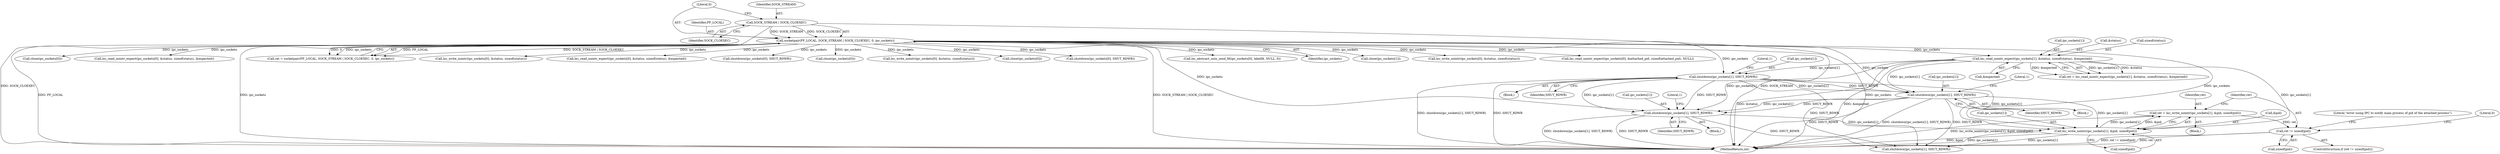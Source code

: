 digraph "0_lxc_81f466d05f2a89cb4f122ef7f593ff3f279b165c_1@API" {
"1000763" [label="(Call,ret = lxc_write_nointr(ipc_sockets[1], &pid, sizeof(pid)))"];
"1000765" [label="(Call,lxc_write_nointr(ipc_sockets[1], &pid, sizeof(pid)))"];
"1000285" [label="(Call,socketpair(PF_LOCAL, SOCK_STREAM | SOCK_CLOEXEC, 0, ipc_sockets))"];
"1000287" [label="(Call,SOCK_STREAM | SOCK_CLOEXEC)"];
"1000653" [label="(Call,lxc_read_nointr_expect(ipc_sockets[1], &status, sizeof(status), &expected))"];
"1000755" [label="(Call,shutdown(ipc_sockets[1], SHUT_RDWR))"];
"1000705" [label="(Call,shutdown(ipc_sockets[1], SHUT_RDWR))"];
"1000670" [label="(Call,shutdown(ipc_sockets[1], SHUT_RDWR))"];
"1000774" [label="(Call,ret != sizeof(pid))"];
"1000601" [label="(Call,close(ipc_sockets[0]))"];
"1000517" [label="(Call,lxc_read_nointr_expect(ipc_sockets[0], &status, sizeof(status), &expected))"];
"1000764" [label="(Identifier,ret)"];
"1000670" [label="(Call,shutdown(ipc_sockets[1], SHUT_RDWR))"];
"1000781" [label="(Call,shutdown(ipc_sockets[1], SHUT_RDWR))"];
"1000289" [label="(Identifier,SOCK_CLOEXEC)"];
"1000661" [label="(Call,&expected)"];
"1000759" [label="(Identifier,SHUT_RDWR)"];
"1000771" [label="(Call,sizeof(pid))"];
"1000651" [label="(Call,ret = lxc_read_nointr_expect(ipc_sockets[1], &status, sizeof(status), &expected))"];
"1000283" [label="(Call,ret = socketpair(PF_LOCAL, SOCK_STREAM | SOCK_CLOEXEC, 0, ipc_sockets))"];
"1000706" [label="(Call,ipc_sockets[1])"];
"1000285" [label="(Call,socketpair(PF_LOCAL, SOCK_STREAM | SOCK_CLOEXEC, 0, ipc_sockets))"];
"1000653" [label="(Call,lxc_read_nointr_expect(ipc_sockets[1], &status, sizeof(status), &expected))"];
"1000377" [label="(Call,lxc_write_nointr(ipc_sockets[0], &status, sizeof(status)))"];
"1000467" [label="(Call,lxc_read_nointr_expect(ipc_sockets[0], &status, sizeof(status), &expected))"];
"1000773" [label="(ControlStructure,if (ret != sizeof(pid)))"];
"1000774" [label="(Call,ret != sizeof(pid))"];
"1000667" [label="(Block,)"];
"1000596" [label="(Call,shutdown(ipc_sockets[0], SHUT_RDWR))"];
"1000702" [label="(Block,)"];
"1000677" [label="(Literal,1)"];
"1000712" [label="(Literal,1)"];
"1000756" [label="(Call,ipc_sockets[1])"];
"1000769" [label="(Call,&pid)"];
"1000640" [label="(Call,close(ipc_sockets[0]))"];
"1000763" [label="(Call,ret = lxc_write_nointr(ipc_sockets[1], &pid, sizeof(pid)))"];
"1000659" [label="(Call,sizeof(status))"];
"1000446" [label="(Call,lxc_write_nointr(ipc_sockets[0], &status, sizeof(status)))"];
"1000790" [label="(Literal,0)"];
"1000625" [label="(Call,close(ipc_sockets[0]))"];
"1000752" [label="(Block,)"];
"1000674" [label="(Identifier,SHUT_RDWR)"];
"1000780" [label="(Literal,\"error using IPC to notify main process of pid of the attached process\")"];
"1000620" [label="(Call,shutdown(ipc_sockets[0], SHUT_RDWR))"];
"1000654" [label="(Call,ipc_sockets[1])"];
"1000775" [label="(Identifier,ret)"];
"1000139" [label="(Block,)"];
"1000791" [label="(MethodReturn,int)"];
"1000290" [label="(Literal,0)"];
"1000671" [label="(Call,ipc_sockets[1])"];
"1000705" [label="(Call,shutdown(ipc_sockets[1], SHUT_RDWR))"];
"1000287" [label="(Call,SOCK_STREAM | SOCK_CLOEXEC)"];
"1000288" [label="(Identifier,SOCK_STREAM)"];
"1000776" [label="(Call,sizeof(pid))"];
"1000709" [label="(Identifier,SHUT_RDWR)"];
"1000657" [label="(Call,&status)"];
"1000579" [label="(Call,lxc_abstract_unix_send_fd(ipc_sockets[0], labelfd, NULL, 0))"];
"1000286" [label="(Identifier,PF_LOCAL)"];
"1000291" [label="(Identifier,ipc_sockets)"];
"1000765" [label="(Call,lxc_write_nointr(ipc_sockets[1], &pid, sizeof(pid)))"];
"1000335" [label="(Call,close(ipc_sockets[1]))"];
"1000755" [label="(Call,shutdown(ipc_sockets[1], SHUT_RDWR))"];
"1000494" [label="(Call,lxc_write_nointr(ipc_sockets[0], &status, sizeof(status)))"];
"1000766" [label="(Call,ipc_sockets[1])"];
"1000395" [label="(Call,lxc_read_nointr_expect(ipc_sockets[0], &attached_pid, sizeof(attached_pid), NULL))"];
"1000762" [label="(Literal,1)"];
"1000763" -> "1000139"  [label="AST: "];
"1000763" -> "1000765"  [label="CFG: "];
"1000764" -> "1000763"  [label="AST: "];
"1000765" -> "1000763"  [label="AST: "];
"1000775" -> "1000763"  [label="CFG: "];
"1000763" -> "1000791"  [label="DDG: lxc_write_nointr(ipc_sockets[1], &pid, sizeof(pid))"];
"1000765" -> "1000763"  [label="DDG: ipc_sockets[1]"];
"1000765" -> "1000763"  [label="DDG: &pid"];
"1000763" -> "1000774"  [label="DDG: ret"];
"1000765" -> "1000771"  [label="CFG: "];
"1000766" -> "1000765"  [label="AST: "];
"1000769" -> "1000765"  [label="AST: "];
"1000771" -> "1000765"  [label="AST: "];
"1000765" -> "1000791"  [label="DDG: &pid"];
"1000765" -> "1000791"  [label="DDG: ipc_sockets[1]"];
"1000285" -> "1000765"  [label="DDG: ipc_sockets"];
"1000653" -> "1000765"  [label="DDG: ipc_sockets[1]"];
"1000755" -> "1000765"  [label="DDG: ipc_sockets[1]"];
"1000705" -> "1000765"  [label="DDG: ipc_sockets[1]"];
"1000670" -> "1000765"  [label="DDG: ipc_sockets[1]"];
"1000765" -> "1000781"  [label="DDG: ipc_sockets[1]"];
"1000285" -> "1000283"  [label="AST: "];
"1000285" -> "1000291"  [label="CFG: "];
"1000286" -> "1000285"  [label="AST: "];
"1000287" -> "1000285"  [label="AST: "];
"1000290" -> "1000285"  [label="AST: "];
"1000291" -> "1000285"  [label="AST: "];
"1000283" -> "1000285"  [label="CFG: "];
"1000285" -> "1000791"  [label="DDG: PF_LOCAL"];
"1000285" -> "1000791"  [label="DDG: ipc_sockets"];
"1000285" -> "1000791"  [label="DDG: SOCK_STREAM | SOCK_CLOEXEC"];
"1000285" -> "1000283"  [label="DDG: PF_LOCAL"];
"1000285" -> "1000283"  [label="DDG: SOCK_STREAM | SOCK_CLOEXEC"];
"1000285" -> "1000283"  [label="DDG: 0"];
"1000285" -> "1000283"  [label="DDG: ipc_sockets"];
"1000287" -> "1000285"  [label="DDG: SOCK_STREAM"];
"1000287" -> "1000285"  [label="DDG: SOCK_CLOEXEC"];
"1000285" -> "1000335"  [label="DDG: ipc_sockets"];
"1000285" -> "1000377"  [label="DDG: ipc_sockets"];
"1000285" -> "1000395"  [label="DDG: ipc_sockets"];
"1000285" -> "1000446"  [label="DDG: ipc_sockets"];
"1000285" -> "1000467"  [label="DDG: ipc_sockets"];
"1000285" -> "1000494"  [label="DDG: ipc_sockets"];
"1000285" -> "1000517"  [label="DDG: ipc_sockets"];
"1000285" -> "1000579"  [label="DDG: ipc_sockets"];
"1000285" -> "1000596"  [label="DDG: ipc_sockets"];
"1000285" -> "1000601"  [label="DDG: ipc_sockets"];
"1000285" -> "1000620"  [label="DDG: ipc_sockets"];
"1000285" -> "1000625"  [label="DDG: ipc_sockets"];
"1000285" -> "1000640"  [label="DDG: ipc_sockets"];
"1000285" -> "1000653"  [label="DDG: ipc_sockets"];
"1000285" -> "1000670"  [label="DDG: ipc_sockets"];
"1000285" -> "1000705"  [label="DDG: ipc_sockets"];
"1000285" -> "1000755"  [label="DDG: ipc_sockets"];
"1000285" -> "1000781"  [label="DDG: ipc_sockets"];
"1000287" -> "1000289"  [label="CFG: "];
"1000288" -> "1000287"  [label="AST: "];
"1000289" -> "1000287"  [label="AST: "];
"1000290" -> "1000287"  [label="CFG: "];
"1000287" -> "1000791"  [label="DDG: SOCK_CLOEXEC"];
"1000287" -> "1000791"  [label="DDG: SOCK_STREAM"];
"1000653" -> "1000651"  [label="AST: "];
"1000653" -> "1000661"  [label="CFG: "];
"1000654" -> "1000653"  [label="AST: "];
"1000657" -> "1000653"  [label="AST: "];
"1000659" -> "1000653"  [label="AST: "];
"1000661" -> "1000653"  [label="AST: "];
"1000651" -> "1000653"  [label="CFG: "];
"1000653" -> "1000791"  [label="DDG: &expected"];
"1000653" -> "1000791"  [label="DDG: &status"];
"1000653" -> "1000651"  [label="DDG: ipc_sockets[1]"];
"1000653" -> "1000651"  [label="DDG: &status"];
"1000653" -> "1000651"  [label="DDG: &expected"];
"1000653" -> "1000670"  [label="DDG: ipc_sockets[1]"];
"1000653" -> "1000705"  [label="DDG: ipc_sockets[1]"];
"1000653" -> "1000755"  [label="DDG: ipc_sockets[1]"];
"1000755" -> "1000752"  [label="AST: "];
"1000755" -> "1000759"  [label="CFG: "];
"1000756" -> "1000755"  [label="AST: "];
"1000759" -> "1000755"  [label="AST: "];
"1000762" -> "1000755"  [label="CFG: "];
"1000755" -> "1000791"  [label="DDG: shutdown(ipc_sockets[1], SHUT_RDWR)"];
"1000755" -> "1000791"  [label="DDG: SHUT_RDWR"];
"1000705" -> "1000755"  [label="DDG: ipc_sockets[1]"];
"1000705" -> "1000755"  [label="DDG: SHUT_RDWR"];
"1000670" -> "1000755"  [label="DDG: ipc_sockets[1]"];
"1000670" -> "1000755"  [label="DDG: SHUT_RDWR"];
"1000755" -> "1000781"  [label="DDG: SHUT_RDWR"];
"1000705" -> "1000702"  [label="AST: "];
"1000705" -> "1000709"  [label="CFG: "];
"1000706" -> "1000705"  [label="AST: "];
"1000709" -> "1000705"  [label="AST: "];
"1000712" -> "1000705"  [label="CFG: "];
"1000705" -> "1000791"  [label="DDG: SHUT_RDWR"];
"1000705" -> "1000791"  [label="DDG: shutdown(ipc_sockets[1], SHUT_RDWR)"];
"1000670" -> "1000705"  [label="DDG: ipc_sockets[1]"];
"1000670" -> "1000705"  [label="DDG: SHUT_RDWR"];
"1000705" -> "1000781"  [label="DDG: SHUT_RDWR"];
"1000670" -> "1000667"  [label="AST: "];
"1000670" -> "1000674"  [label="CFG: "];
"1000671" -> "1000670"  [label="AST: "];
"1000674" -> "1000670"  [label="AST: "];
"1000677" -> "1000670"  [label="CFG: "];
"1000670" -> "1000791"  [label="DDG: SHUT_RDWR"];
"1000670" -> "1000791"  [label="DDG: shutdown(ipc_sockets[1], SHUT_RDWR)"];
"1000670" -> "1000781"  [label="DDG: SHUT_RDWR"];
"1000774" -> "1000773"  [label="AST: "];
"1000774" -> "1000776"  [label="CFG: "];
"1000775" -> "1000774"  [label="AST: "];
"1000776" -> "1000774"  [label="AST: "];
"1000780" -> "1000774"  [label="CFG: "];
"1000790" -> "1000774"  [label="CFG: "];
"1000774" -> "1000791"  [label="DDG: ret != sizeof(pid)"];
"1000774" -> "1000791"  [label="DDG: ret"];
}
